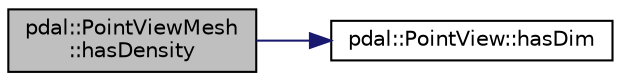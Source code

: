 digraph "pdal::PointViewMesh::hasDensity"
{
  edge [fontname="Helvetica",fontsize="10",labelfontname="Helvetica",labelfontsize="10"];
  node [fontname="Helvetica",fontsize="10",shape=record];
  rankdir="LR";
  Node1 [label="pdal::PointViewMesh\l::hasDensity",height=0.2,width=0.4,color="black", fillcolor="grey75", style="filled", fontcolor="black"];
  Node1 -> Node2 [color="midnightblue",fontsize="10",style="solid",fontname="Helvetica"];
  Node2 [label="pdal::PointView::hasDim",height=0.2,width=0.4,color="black", fillcolor="white", style="filled",URL="$classpdal_1_1PointView.html#aead96a4cd5514f632bca8993bc75e6ae"];
}
